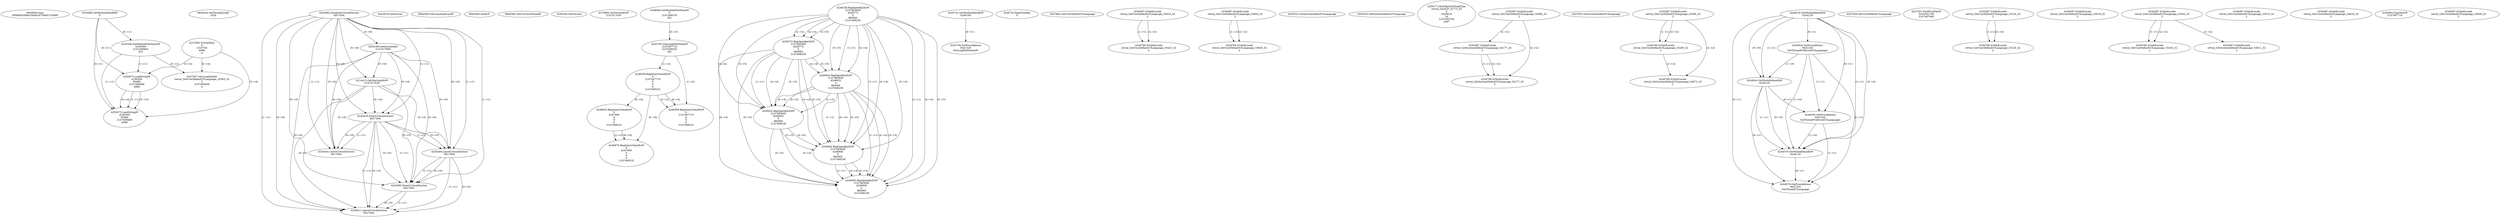 // Global SCDG with merge call
digraph {
	0 [label="6850628.main
0008fdfc59d62544fccd754b827a3800"]
	1 [label="4254480.GetModuleHandleW
0"]
	2 [label="6844434.SetThreadLocale
1024"]
	3 [label="4243965.InitializeCriticalSection
6917004"]
	4 [label="4243979.GetVersion
"]
	5 [label="4250188.GetSystemInfo
2147417660"]
	3 -> 5 [label="(0-->0)"]
	6 [label="6844540.GetCommandLineW
"]
	7 [label="4214413.GetStartupInfoW
2147417624"]
	3 -> 7 [label="(0-->0)"]
	5 -> 7 [label="(0-->0)"]
	8 [label="6844560.GetACP
"]
	9 [label="6844580.GetCurrentThreadId
"]
	10 [label="4250204.GetVersion
"]
	11 [label="4276690.GetVersionExW
2147417420"]
	12 [label="4243306.GetModuleFileNameW
4194304
2147408904
522"]
	1 -> 12 [label="(0-->1)"]
	13 [label="4248064.GetModuleFileNameW
0
2147408370
261"]
	14 [label="4215383.VirtualAlloc
0
1310704
4096
4"]
	15 [label="4246338.RegOpenKeyExW
2147483649
4246772
0
983065
2147408236"]
	16 [label="4245741.GetModuleHandleW
4246160"]
	17 [label="4245758.GetProcAddress
9441320
GetLongPathNameW"]
	16 -> 17 [label="(0-->1)"]
	18 [label="4245785.GetLongPathNameW
2147407710
2147406542
261"]
	13 -> 18 [label="(3-->3)"]
	19 [label="4246556.RegQueryValueExW
0
2147407710
0
0
0
2147408232"]
	18 -> 19 [label="(1-->2)"]
	20 [label="4246635.RegQueryValueExW
0
4247000
0
0
0
2147408232"]
	19 -> 20 [label="(6-->6)"]
	21 [label="4246676.RegQueryValueExW
0
4247000
0
0
0
2147408232"]
	20 -> 21 [label="(2-->2)"]
	19 -> 21 [label="(6-->6)"]
	20 -> 21 [label="(6-->6)"]
	22 [label="4246722.RegCloseKey
0"]
	23 [label="4247883.GetUserDefaultUILanguage
"]
	24 [label="4245418.EnterCriticalSection
6917004"]
	3 -> 24 [label="(1-->1)"]
	3 -> 24 [label="(0-->0)"]
	5 -> 24 [label="(0-->0)"]
	7 -> 24 [label="(0-->0)"]
	25 [label="4245469.LeaveCriticalSection
6917004"]
	3 -> 25 [label="(1-->1)"]
	24 -> 25 [label="(1-->1)"]
	3 -> 25 [label="(0-->0)"]
	5 -> 25 [label="(0-->0)"]
	7 -> 25 [label="(0-->0)"]
	24 -> 25 [label="(0-->0)"]
	26 [label="4245487.IsValidLocale
retval_GetUserDefaultUILanguage_33423_32
2"]
	27 [label="4245487.IsValidLocale
retval_GetUserDefaultUILanguage_33920_32
2"]
	28 [label="4244766.IsValidLocale
retval_GetUserDefaultUILanguage_33920_32
2"]
	27 -> 28 [label="(1-->1)"]
	27 -> 28 [label="(2-->2)"]
	29 [label="4245525.GetSystemDefaultUILanguage
"]
	30 [label="4245552.GetSystemDefaultUILanguage
"]
	31 [label="4250171.MultiByteToWideChar
retval_GetACP_32773_32
0
4243616
14
2147403704
2047"]
	32 [label="4246372.RegOpenKeyExW
2147483650
4246772
0
983065
2147408236"]
	15 -> 32 [label="(2-->2)"]
	15 -> 32 [label="(4-->4)"]
	15 -> 32 [label="(5-->5)"]
	33 [label="4246402.RegOpenKeyExW
2147483649
4246832
0
983065
2147408236"]
	15 -> 33 [label="(1-->1)"]
	15 -> 33 [label="(4-->4)"]
	32 -> 33 [label="(4-->4)"]
	15 -> 33 [label="(5-->5)"]
	32 -> 33 [label="(5-->5)"]
	34 [label="4246432.RegOpenKeyExW
2147483650
4246832
0
983065
2147408236"]
	32 -> 34 [label="(1-->1)"]
	33 -> 34 [label="(2-->2)"]
	15 -> 34 [label="(4-->4)"]
	32 -> 34 [label="(4-->4)"]
	33 -> 34 [label="(4-->4)"]
	15 -> 34 [label="(5-->5)"]
	32 -> 34 [label="(5-->5)"]
	33 -> 34 [label="(5-->5)"]
	35 [label="4246462.RegOpenKeyExW
2147483649
4246884
0
983065
2147408236"]
	15 -> 35 [label="(1-->1)"]
	33 -> 35 [label="(1-->1)"]
	15 -> 35 [label="(4-->4)"]
	32 -> 35 [label="(4-->4)"]
	33 -> 35 [label="(4-->4)"]
	34 -> 35 [label="(4-->4)"]
	15 -> 35 [label="(5-->5)"]
	32 -> 35 [label="(5-->5)"]
	33 -> 35 [label="(5-->5)"]
	34 -> 35 [label="(5-->5)"]
	36 [label="4246492.RegOpenKeyExW
2147483649
4246936
0
983065
2147408236"]
	15 -> 36 [label="(1-->1)"]
	33 -> 36 [label="(1-->1)"]
	35 -> 36 [label="(1-->1)"]
	15 -> 36 [label="(4-->4)"]
	32 -> 36 [label="(4-->4)"]
	33 -> 36 [label="(4-->4)"]
	34 -> 36 [label="(4-->4)"]
	35 -> 36 [label="(4-->4)"]
	15 -> 36 [label="(5-->5)"]
	32 -> 36 [label="(5-->5)"]
	33 -> 36 [label="(5-->5)"]
	34 -> 36 [label="(5-->5)"]
	35 -> 36 [label="(5-->5)"]
	37 [label="4245487.IsValidLocale
retval_GetUserDefaultUILanguage_32990_32
2"]
	38 [label="4245580.EnterCriticalSection
6917004"]
	3 -> 38 [label="(1-->1)"]
	24 -> 38 [label="(1-->1)"]
	25 -> 38 [label="(1-->1)"]
	3 -> 38 [label="(0-->0)"]
	5 -> 38 [label="(0-->0)"]
	7 -> 38 [label="(0-->0)"]
	24 -> 38 [label="(0-->0)"]
	25 -> 38 [label="(0-->0)"]
	39 [label="4245621.LeaveCriticalSection
6917004"]
	3 -> 39 [label="(1-->1)"]
	24 -> 39 [label="(1-->1)"]
	25 -> 39 [label="(1-->1)"]
	38 -> 39 [label="(1-->1)"]
	3 -> 39 [label="(0-->0)"]
	5 -> 39 [label="(0-->0)"]
	7 -> 39 [label="(0-->0)"]
	24 -> 39 [label="(0-->0)"]
	25 -> 39 [label="(0-->0)"]
	38 -> 39 [label="(0-->0)"]
	40 [label="4247923.GetSystemDefaultUILanguage
"]
	41 [label="4245487.IsValidLocale
retval_GetSystemDefaultUILanguage_34177_32
2"]
	37 -> 41 [label="(2-->2)"]
	42 [label="4244766.IsValidLocale
retval_GetSystemDefaultUILanguage_34177_32
2"]
	41 -> 42 [label="(1-->1)"]
	37 -> 42 [label="(2-->2)"]
	41 -> 42 [label="(2-->2)"]
	43 [label="4245487.IsValidLocale
retval_GetUserDefaultUILanguage_33285_32
2"]
	44 [label="4244766.IsValidLocale
retval_GetUserDefaultUILanguage_33285_32
2"]
	43 -> 44 [label="(1-->1)"]
	43 -> 44 [label="(2-->2)"]
	45 [label="4244766.IsValidLocale
retval_GetSystemDefaultUILanguage_34072_32
2"]
	43 -> 45 [label="(2-->2)"]
	44 -> 45 [label="(2-->2)"]
	46 [label="4244018.GetModuleHandleW
4244120"]
	47 [label="4244024.GetProcAddress
9441320
GetThreadPreferredUILanguages"]
	46 -> 47 [label="(0-->1)"]
	48 [label="4244044.GetModuleHandleW
4244120"]
	46 -> 48 [label="(1-->1)"]
	46 -> 48 [label="(0-->0)"]
	47 -> 48 [label="(1-->0)"]
	49 [label="4244050.GetProcAddress
9441320
SetThreadPreferredUILanguages"]
	46 -> 49 [label="(0-->1)"]
	47 -> 49 [label="(1-->1)"]
	48 -> 49 [label="(0-->1)"]
	50 [label="4244070.GetModuleHandleW
4244120"]
	46 -> 50 [label="(1-->1)"]
	48 -> 50 [label="(1-->1)"]
	46 -> 50 [label="(0-->0)"]
	47 -> 50 [label="(1-->0)"]
	48 -> 50 [label="(0-->0)"]
	49 -> 50 [label="(1-->0)"]
	51 [label="4244076.GetProcAddress
9441320
GetThreadUILanguage"]
	46 -> 51 [label="(0-->1)"]
	47 -> 51 [label="(1-->1)"]
	48 -> 51 [label="(0-->1)"]
	49 -> 51 [label="(1-->1)"]
	50 -> 51 [label="(0-->1)"]
	52 [label="4245454.LeaveCriticalSection
6917004"]
	3 -> 52 [label="(1-->1)"]
	24 -> 52 [label="(1-->1)"]
	3 -> 52 [label="(0-->0)"]
	5 -> 52 [label="(0-->0)"]
	7 -> 52 [label="(0-->0)"]
	24 -> 52 [label="(0-->0)"]
	53 [label="4247558.GetUserDefaultUILanguage
"]
	54 [label="4247567.GetLocaleInfoW
retval_GetUserDefaultUILanguage_33363_32
3
2147408268
4"]
	12 -> 54 [label="(0-->2)"]
	14 -> 54 [label="(4-->4)"]
	55 [label="4247247.FindFirstFileW
3224341740
2147407640"]
	56 [label="4250073.LoadStringW
4194304
65485
2147409468
4096"]
	1 -> 56 [label="(0-->1)"]
	12 -> 56 [label="(1-->1)"]
	14 -> 56 [label="(3-->4)"]
	57 [label="4250073.LoadStringW
4194304
65484
2147409468
4096"]
	1 -> 57 [label="(0-->1)"]
	12 -> 57 [label="(1-->1)"]
	56 -> 57 [label="(1-->1)"]
	56 -> 57 [label="(3-->3)"]
	14 -> 57 [label="(3-->4)"]
	56 -> 57 [label="(4-->4)"]
	58 [label="4245487.IsValidLocale
retval_GetUserDefaultUILanguage_33120_32
2"]
	59 [label="4244766.IsValidLocale
retval_GetUserDefaultUILanguage_33120_32
2"]
	58 -> 59 [label="(1-->1)"]
	58 -> 59 [label="(2-->2)"]
	60 [label="4246599.RegQueryValueExW
0
2147407710
0
0
0
2147408232"]
	18 -> 60 [label="(1-->2)"]
	19 -> 60 [label="(2-->2)"]
	19 -> 60 [label="(6-->6)"]
	61 [label="4245487.IsValidLocale
retval_GetUserDefaultUILanguage_33019_32
2"]
	62 [label="4245487.IsValidLocale
retval_GetUserDefaultUILanguage_33243_32
2"]
	63 [label="4245487.IsValidLocale
retval_GetUserDefaultUILanguage_33015_32
2"]
	64 [label="4244766.IsValidLocale
retval_GetUserDefaultUILanguage_33243_32
2"]
	62 -> 64 [label="(1-->1)"]
	62 -> 64 [label="(2-->2)"]
	65 [label="4245487.IsValidLocale
retval_GetSystemDefaultUILanguage_33811_32
2"]
	62 -> 65 [label="(2-->2)"]
	66 [label="4244766.IsValidLocale
retval_GetUserDefaultUILanguage_33423_32
2"]
	26 -> 66 [label="(1-->1)"]
	26 -> 66 [label="(2-->2)"]
	67 [label="4245487.IsValidLocale
retval_GetUserDefaultUILanguage_33616_32
2"]
	68 [label="4245683.CharNextW
2147407716"]
	69 [label="4245487.IsValidLocale
retval_GetUserDefaultUILanguage_33939_32
2"]
}
